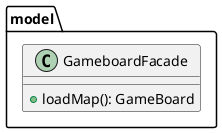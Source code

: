 @startuml
'https://plantuml.com/class-diagram

package model {
    class GameboardFacade {
    + loadMap(): GameBoard
    }
}

@enduml
